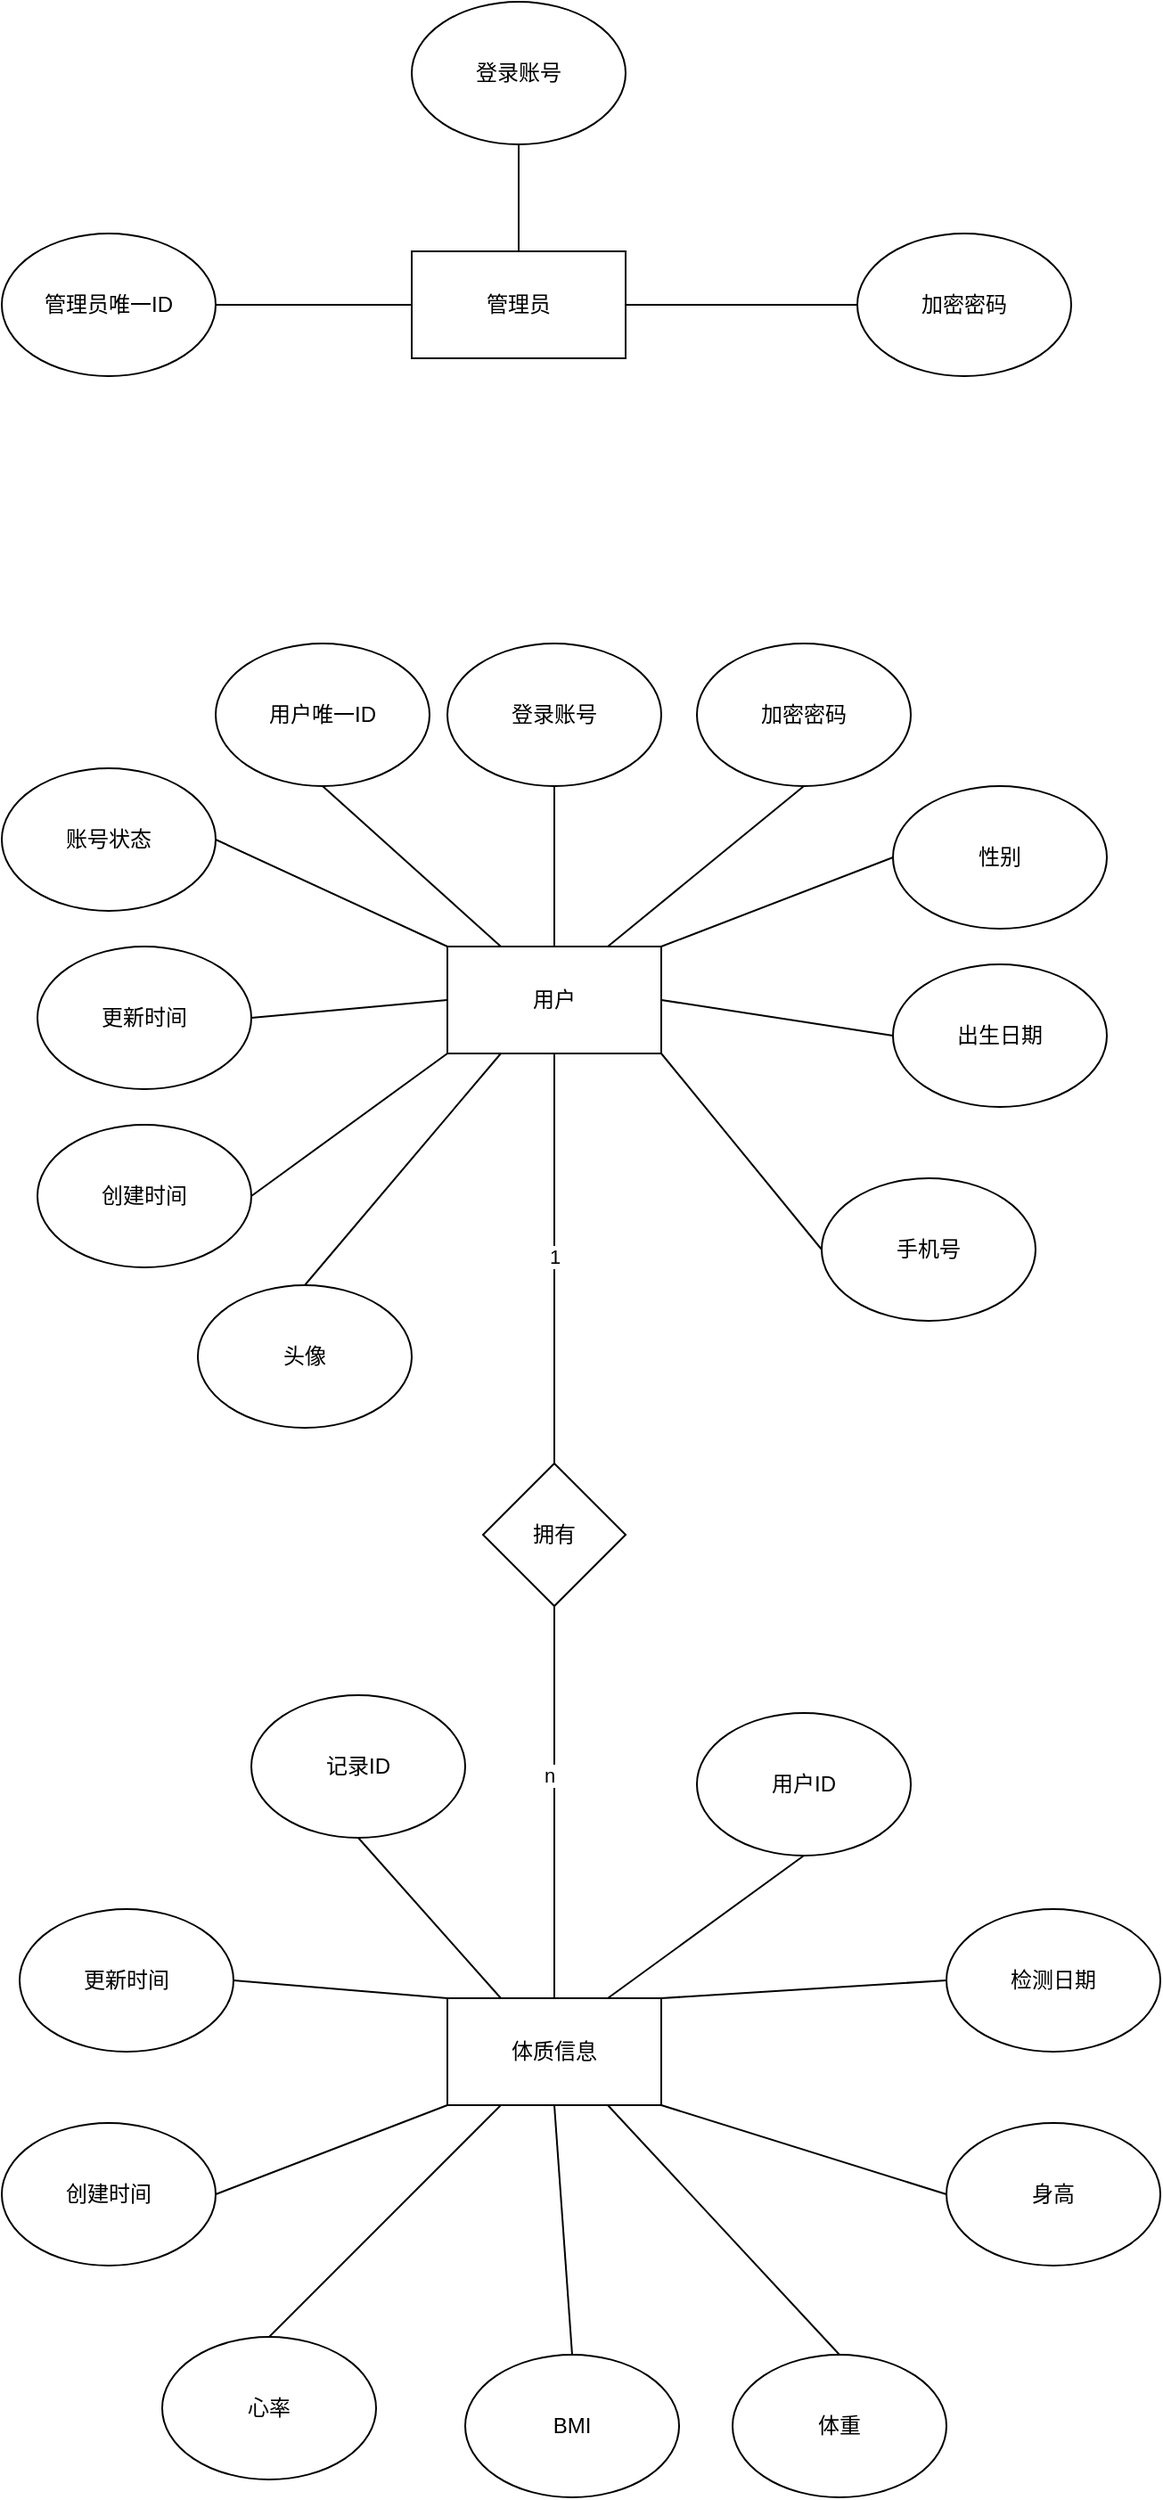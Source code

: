 <mxfile version="27.0.3">
  <diagram id="R2lEEEUBdFMjLlhIrx00" name="Page-1">
    <mxGraphModel dx="948" dy="580" grid="1" gridSize="10" guides="1" tooltips="1" connect="1" arrows="1" fold="1" page="1" pageScale="1" pageWidth="850" pageHeight="1100" math="0" shadow="0" extFonts="Permanent Marker^https://fonts.googleapis.com/css?family=Permanent+Marker">
      <root>
        <mxCell id="0" />
        <mxCell id="1" parent="0" />
        <mxCell id="flklW_hbpzhQS2hQIJ5l-1" value="管理员" style="rounded=0;whiteSpace=wrap;html=1;" vertex="1" parent="1">
          <mxGeometry x="310" y="190" width="120" height="60" as="geometry" />
        </mxCell>
        <mxCell id="flklW_hbpzhQS2hQIJ5l-2" value="管理员唯一ID" style="ellipse;whiteSpace=wrap;html=1;" vertex="1" parent="1">
          <mxGeometry x="80" y="180" width="120" height="80" as="geometry" />
        </mxCell>
        <mxCell id="flklW_hbpzhQS2hQIJ5l-3" value="登录账号" style="ellipse;whiteSpace=wrap;html=1;" vertex="1" parent="1">
          <mxGeometry x="310" y="50" width="120" height="80" as="geometry" />
        </mxCell>
        <mxCell id="flklW_hbpzhQS2hQIJ5l-4" value="加密密码" style="ellipse;whiteSpace=wrap;html=1;" vertex="1" parent="1">
          <mxGeometry x="560" y="180" width="120" height="80" as="geometry" />
        </mxCell>
        <mxCell id="flklW_hbpzhQS2hQIJ5l-5" value="用户" style="rounded=0;whiteSpace=wrap;html=1;" vertex="1" parent="1">
          <mxGeometry x="330" y="580" width="120" height="60" as="geometry" />
        </mxCell>
        <mxCell id="flklW_hbpzhQS2hQIJ5l-6" value="用户唯一ID" style="ellipse;whiteSpace=wrap;html=1;" vertex="1" parent="1">
          <mxGeometry x="200" y="410" width="120" height="80" as="geometry" />
        </mxCell>
        <mxCell id="flklW_hbpzhQS2hQIJ5l-7" value="登录账号" style="ellipse;whiteSpace=wrap;html=1;" vertex="1" parent="1">
          <mxGeometry x="330" y="410" width="120" height="80" as="geometry" />
        </mxCell>
        <mxCell id="flklW_hbpzhQS2hQIJ5l-8" value="加密密码" style="ellipse;whiteSpace=wrap;html=1;" vertex="1" parent="1">
          <mxGeometry x="470" y="410" width="120" height="80" as="geometry" />
        </mxCell>
        <mxCell id="flklW_hbpzhQS2hQIJ5l-9" value="性别" style="ellipse;whiteSpace=wrap;html=1;" vertex="1" parent="1">
          <mxGeometry x="580" y="490" width="120" height="80" as="geometry" />
        </mxCell>
        <mxCell id="flklW_hbpzhQS2hQIJ5l-10" value="出生日期" style="ellipse;whiteSpace=wrap;html=1;" vertex="1" parent="1">
          <mxGeometry x="580" y="590" width="120" height="80" as="geometry" />
        </mxCell>
        <mxCell id="flklW_hbpzhQS2hQIJ5l-11" value="手机号" style="ellipse;whiteSpace=wrap;html=1;" vertex="1" parent="1">
          <mxGeometry x="540" y="710" width="120" height="80" as="geometry" />
        </mxCell>
        <mxCell id="flklW_hbpzhQS2hQIJ5l-12" value="头像" style="ellipse;whiteSpace=wrap;html=1;" vertex="1" parent="1">
          <mxGeometry x="190" y="770" width="120" height="80" as="geometry" />
        </mxCell>
        <mxCell id="flklW_hbpzhQS2hQIJ5l-13" value="创建时间" style="ellipse;whiteSpace=wrap;html=1;" vertex="1" parent="1">
          <mxGeometry x="100" y="680" width="120" height="80" as="geometry" />
        </mxCell>
        <mxCell id="flklW_hbpzhQS2hQIJ5l-14" value="更新时间" style="ellipse;whiteSpace=wrap;html=1;" vertex="1" parent="1">
          <mxGeometry x="100" y="580" width="120" height="80" as="geometry" />
        </mxCell>
        <mxCell id="flklW_hbpzhQS2hQIJ5l-15" value="账号状态" style="ellipse;whiteSpace=wrap;html=1;" vertex="1" parent="1">
          <mxGeometry x="80" y="480" width="120" height="80" as="geometry" />
        </mxCell>
        <mxCell id="flklW_hbpzhQS2hQIJ5l-16" value="体质信息" style="rounded=0;whiteSpace=wrap;html=1;" vertex="1" parent="1">
          <mxGeometry x="330" y="1170" width="120" height="60" as="geometry" />
        </mxCell>
        <mxCell id="flklW_hbpzhQS2hQIJ5l-17" value="记录ID" style="ellipse;whiteSpace=wrap;html=1;" vertex="1" parent="1">
          <mxGeometry x="220" y="1000" width="120" height="80" as="geometry" />
        </mxCell>
        <mxCell id="flklW_hbpzhQS2hQIJ5l-18" value="用户ID" style="ellipse;whiteSpace=wrap;html=1;" vertex="1" parent="1">
          <mxGeometry x="470" y="1010" width="120" height="80" as="geometry" />
        </mxCell>
        <mxCell id="flklW_hbpzhQS2hQIJ5l-19" value="检测日期" style="ellipse;whiteSpace=wrap;html=1;" vertex="1" parent="1">
          <mxGeometry x="610" y="1120" width="120" height="80" as="geometry" />
        </mxCell>
        <mxCell id="flklW_hbpzhQS2hQIJ5l-20" value="身高" style="ellipse;whiteSpace=wrap;html=1;" vertex="1" parent="1">
          <mxGeometry x="610" y="1240" width="120" height="80" as="geometry" />
        </mxCell>
        <mxCell id="flklW_hbpzhQS2hQIJ5l-21" value="体重" style="ellipse;whiteSpace=wrap;html=1;" vertex="1" parent="1">
          <mxGeometry x="490" y="1370" width="120" height="80" as="geometry" />
        </mxCell>
        <mxCell id="flklW_hbpzhQS2hQIJ5l-22" value="BMI" style="ellipse;whiteSpace=wrap;html=1;" vertex="1" parent="1">
          <mxGeometry x="340" y="1370" width="120" height="80" as="geometry" />
        </mxCell>
        <mxCell id="flklW_hbpzhQS2hQIJ5l-23" value="心率" style="ellipse;whiteSpace=wrap;html=1;" vertex="1" parent="1">
          <mxGeometry x="170" y="1360" width="120" height="80" as="geometry" />
        </mxCell>
        <mxCell id="flklW_hbpzhQS2hQIJ5l-24" value="创建时间" style="ellipse;whiteSpace=wrap;html=1;" vertex="1" parent="1">
          <mxGeometry x="80" y="1240" width="120" height="80" as="geometry" />
        </mxCell>
        <mxCell id="flklW_hbpzhQS2hQIJ5l-25" value="更新时间" style="ellipse;whiteSpace=wrap;html=1;" vertex="1" parent="1">
          <mxGeometry x="90" y="1120" width="120" height="80" as="geometry" />
        </mxCell>
        <mxCell id="flklW_hbpzhQS2hQIJ5l-26" value="" style="endArrow=none;html=1;rounded=0;exitX=0.75;exitY=0;exitDx=0;exitDy=0;entryX=0.5;entryY=1;entryDx=0;entryDy=0;" edge="1" parent="1" source="flklW_hbpzhQS2hQIJ5l-16" target="flklW_hbpzhQS2hQIJ5l-18">
          <mxGeometry width="50" height="50" relative="1" as="geometry">
            <mxPoint x="410" y="1310" as="sourcePoint" />
            <mxPoint x="460" y="1260" as="targetPoint" />
          </mxGeometry>
        </mxCell>
        <mxCell id="flklW_hbpzhQS2hQIJ5l-27" value="" style="endArrow=none;html=1;rounded=0;exitX=1;exitY=0;exitDx=0;exitDy=0;entryX=0;entryY=0.5;entryDx=0;entryDy=0;" edge="1" parent="1" source="flklW_hbpzhQS2hQIJ5l-16" target="flklW_hbpzhQS2hQIJ5l-19">
          <mxGeometry width="50" height="50" relative="1" as="geometry">
            <mxPoint x="500" y="1300" as="sourcePoint" />
            <mxPoint x="550" y="1250" as="targetPoint" />
          </mxGeometry>
        </mxCell>
        <mxCell id="flklW_hbpzhQS2hQIJ5l-28" value="" style="endArrow=none;html=1;rounded=0;exitX=1;exitY=1;exitDx=0;exitDy=0;entryX=0;entryY=0.5;entryDx=0;entryDy=0;" edge="1" parent="1" source="flklW_hbpzhQS2hQIJ5l-16" target="flklW_hbpzhQS2hQIJ5l-20">
          <mxGeometry width="50" height="50" relative="1" as="geometry">
            <mxPoint x="500" y="1310" as="sourcePoint" />
            <mxPoint x="550" y="1260" as="targetPoint" />
          </mxGeometry>
        </mxCell>
        <mxCell id="flklW_hbpzhQS2hQIJ5l-29" value="" style="endArrow=none;html=1;rounded=0;exitX=0.75;exitY=1;exitDx=0;exitDy=0;entryX=0.5;entryY=0;entryDx=0;entryDy=0;" edge="1" parent="1" source="flklW_hbpzhQS2hQIJ5l-16" target="flklW_hbpzhQS2hQIJ5l-21">
          <mxGeometry width="50" height="50" relative="1" as="geometry">
            <mxPoint x="400" y="1370" as="sourcePoint" />
            <mxPoint x="450" y="1320" as="targetPoint" />
          </mxGeometry>
        </mxCell>
        <mxCell id="flklW_hbpzhQS2hQIJ5l-30" value="" style="endArrow=none;html=1;rounded=0;entryX=0.5;entryY=1;entryDx=0;entryDy=0;exitX=0.5;exitY=0;exitDx=0;exitDy=0;" edge="1" parent="1" source="flklW_hbpzhQS2hQIJ5l-22" target="flklW_hbpzhQS2hQIJ5l-16">
          <mxGeometry width="50" height="50" relative="1" as="geometry">
            <mxPoint x="340" y="1340" as="sourcePoint" />
            <mxPoint x="390" y="1290" as="targetPoint" />
          </mxGeometry>
        </mxCell>
        <mxCell id="flklW_hbpzhQS2hQIJ5l-31" value="" style="endArrow=none;html=1;rounded=0;entryX=0.25;entryY=1;entryDx=0;entryDy=0;exitX=0.5;exitY=0;exitDx=0;exitDy=0;" edge="1" parent="1" source="flklW_hbpzhQS2hQIJ5l-23" target="flklW_hbpzhQS2hQIJ5l-16">
          <mxGeometry width="50" height="50" relative="1" as="geometry">
            <mxPoint x="280" y="1320" as="sourcePoint" />
            <mxPoint x="330" y="1270" as="targetPoint" />
          </mxGeometry>
        </mxCell>
        <mxCell id="flklW_hbpzhQS2hQIJ5l-32" value="" style="endArrow=none;html=1;rounded=0;entryX=0;entryY=1;entryDx=0;entryDy=0;exitX=1;exitY=0.5;exitDx=0;exitDy=0;" edge="1" parent="1" source="flklW_hbpzhQS2hQIJ5l-24" target="flklW_hbpzhQS2hQIJ5l-16">
          <mxGeometry width="50" height="50" relative="1" as="geometry">
            <mxPoint x="240" y="1310" as="sourcePoint" />
            <mxPoint x="290" y="1260" as="targetPoint" />
          </mxGeometry>
        </mxCell>
        <mxCell id="flklW_hbpzhQS2hQIJ5l-33" value="" style="endArrow=none;html=1;rounded=0;entryX=0;entryY=0;entryDx=0;entryDy=0;exitX=1;exitY=0.5;exitDx=0;exitDy=0;" edge="1" parent="1" source="flklW_hbpzhQS2hQIJ5l-25" target="flklW_hbpzhQS2hQIJ5l-16">
          <mxGeometry width="50" height="50" relative="1" as="geometry">
            <mxPoint x="250" y="1190" as="sourcePoint" />
            <mxPoint x="300" y="1140" as="targetPoint" />
          </mxGeometry>
        </mxCell>
        <mxCell id="flklW_hbpzhQS2hQIJ5l-34" value="" style="endArrow=none;html=1;rounded=0;exitX=0.5;exitY=1;exitDx=0;exitDy=0;entryX=0.25;entryY=0;entryDx=0;entryDy=0;" edge="1" parent="1" source="flklW_hbpzhQS2hQIJ5l-17" target="flklW_hbpzhQS2hQIJ5l-16">
          <mxGeometry width="50" height="50" relative="1" as="geometry">
            <mxPoint x="330" y="1080" as="sourcePoint" />
            <mxPoint x="380" y="1030" as="targetPoint" />
          </mxGeometry>
        </mxCell>
        <mxCell id="flklW_hbpzhQS2hQIJ5l-35" value="" style="endArrow=none;html=1;rounded=0;exitX=0.5;exitY=0;exitDx=0;exitDy=0;entryX=0.5;entryY=1;entryDx=0;entryDy=0;" edge="1" parent="1" source="flklW_hbpzhQS2hQIJ5l-5" target="flklW_hbpzhQS2hQIJ5l-7">
          <mxGeometry width="50" height="50" relative="1" as="geometry">
            <mxPoint x="380" y="740" as="sourcePoint" />
            <mxPoint x="430" y="690" as="targetPoint" />
          </mxGeometry>
        </mxCell>
        <mxCell id="flklW_hbpzhQS2hQIJ5l-36" value="" style="endArrow=none;html=1;rounded=0;exitX=0.25;exitY=0;exitDx=0;exitDy=0;entryX=0.5;entryY=1;entryDx=0;entryDy=0;" edge="1" parent="1" source="flklW_hbpzhQS2hQIJ5l-5" target="flklW_hbpzhQS2hQIJ5l-6">
          <mxGeometry width="50" height="50" relative="1" as="geometry">
            <mxPoint x="300" y="560" as="sourcePoint" />
            <mxPoint x="350" y="510" as="targetPoint" />
          </mxGeometry>
        </mxCell>
        <mxCell id="flklW_hbpzhQS2hQIJ5l-37" value="" style="endArrow=none;html=1;rounded=0;entryX=0;entryY=0;entryDx=0;entryDy=0;exitX=1;exitY=0.5;exitDx=0;exitDy=0;" edge="1" parent="1" source="flklW_hbpzhQS2hQIJ5l-15" target="flklW_hbpzhQS2hQIJ5l-5">
          <mxGeometry width="50" height="50" relative="1" as="geometry">
            <mxPoint x="230" y="660" as="sourcePoint" />
            <mxPoint x="280" y="610" as="targetPoint" />
          </mxGeometry>
        </mxCell>
        <mxCell id="flklW_hbpzhQS2hQIJ5l-38" value="" style="endArrow=none;html=1;rounded=0;exitX=0.75;exitY=0;exitDx=0;exitDy=0;entryX=0.5;entryY=1;entryDx=0;entryDy=0;" edge="1" parent="1" source="flklW_hbpzhQS2hQIJ5l-5" target="flklW_hbpzhQS2hQIJ5l-8">
          <mxGeometry width="50" height="50" relative="1" as="geometry">
            <mxPoint x="470" y="620" as="sourcePoint" />
            <mxPoint x="520" y="570" as="targetPoint" />
          </mxGeometry>
        </mxCell>
        <mxCell id="flklW_hbpzhQS2hQIJ5l-39" value="" style="endArrow=none;html=1;rounded=0;exitX=1;exitY=0;exitDx=0;exitDy=0;entryX=0;entryY=0.5;entryDx=0;entryDy=0;" edge="1" parent="1" source="flklW_hbpzhQS2hQIJ5l-5" target="flklW_hbpzhQS2hQIJ5l-9">
          <mxGeometry width="50" height="50" relative="1" as="geometry">
            <mxPoint x="520" y="640" as="sourcePoint" />
            <mxPoint x="570" y="590" as="targetPoint" />
          </mxGeometry>
        </mxCell>
        <mxCell id="flklW_hbpzhQS2hQIJ5l-40" value="" style="endArrow=none;html=1;rounded=0;entryX=0;entryY=0.5;entryDx=0;entryDy=0;exitX=1;exitY=0.5;exitDx=0;exitDy=0;" edge="1" parent="1" source="flklW_hbpzhQS2hQIJ5l-14" target="flklW_hbpzhQS2hQIJ5l-5">
          <mxGeometry width="50" height="50" relative="1" as="geometry">
            <mxPoint x="250" y="690" as="sourcePoint" />
            <mxPoint x="300" y="640" as="targetPoint" />
          </mxGeometry>
        </mxCell>
        <mxCell id="flklW_hbpzhQS2hQIJ5l-41" value="" style="endArrow=none;html=1;rounded=0;exitX=1;exitY=0.5;exitDx=0;exitDy=0;entryX=0;entryY=0.5;entryDx=0;entryDy=0;" edge="1" parent="1" source="flklW_hbpzhQS2hQIJ5l-5" target="flklW_hbpzhQS2hQIJ5l-10">
          <mxGeometry width="50" height="50" relative="1" as="geometry">
            <mxPoint x="470" y="700" as="sourcePoint" />
            <mxPoint x="520" y="650" as="targetPoint" />
          </mxGeometry>
        </mxCell>
        <mxCell id="flklW_hbpzhQS2hQIJ5l-42" value="" style="endArrow=none;html=1;rounded=0;entryX=1;entryY=1;entryDx=0;entryDy=0;exitX=0;exitY=0.5;exitDx=0;exitDy=0;" edge="1" parent="1" source="flklW_hbpzhQS2hQIJ5l-11" target="flklW_hbpzhQS2hQIJ5l-5">
          <mxGeometry width="50" height="50" relative="1" as="geometry">
            <mxPoint x="390" y="770" as="sourcePoint" />
            <mxPoint x="440" y="720" as="targetPoint" />
          </mxGeometry>
        </mxCell>
        <mxCell id="flklW_hbpzhQS2hQIJ5l-43" value="" style="endArrow=none;html=1;rounded=0;entryX=0;entryY=1;entryDx=0;entryDy=0;exitX=1;exitY=0.5;exitDx=0;exitDy=0;" edge="1" parent="1" source="flklW_hbpzhQS2hQIJ5l-13" target="flklW_hbpzhQS2hQIJ5l-5">
          <mxGeometry width="50" height="50" relative="1" as="geometry">
            <mxPoint x="260" y="730" as="sourcePoint" />
            <mxPoint x="310" y="680" as="targetPoint" />
          </mxGeometry>
        </mxCell>
        <mxCell id="flklW_hbpzhQS2hQIJ5l-44" value="" style="endArrow=none;html=1;rounded=0;exitX=0.5;exitY=0;exitDx=0;exitDy=0;entryX=0.25;entryY=1;entryDx=0;entryDy=0;" edge="1" parent="1" source="flklW_hbpzhQS2hQIJ5l-12" target="flklW_hbpzhQS2hQIJ5l-5">
          <mxGeometry width="50" height="50" relative="1" as="geometry">
            <mxPoint x="290" y="780" as="sourcePoint" />
            <mxPoint x="340" y="730" as="targetPoint" />
          </mxGeometry>
        </mxCell>
        <mxCell id="flklW_hbpzhQS2hQIJ5l-45" value="拥有" style="rhombus;whiteSpace=wrap;html=1;" vertex="1" parent="1">
          <mxGeometry x="350" y="870" width="80" height="80" as="geometry" />
        </mxCell>
        <mxCell id="flklW_hbpzhQS2hQIJ5l-46" value="" style="endArrow=none;html=1;rounded=0;exitX=0.5;exitY=0;exitDx=0;exitDy=0;entryX=0.5;entryY=1;entryDx=0;entryDy=0;" edge="1" parent="1" source="flklW_hbpzhQS2hQIJ5l-45" target="flklW_hbpzhQS2hQIJ5l-5">
          <mxGeometry width="50" height="50" relative="1" as="geometry">
            <mxPoint x="350" y="820" as="sourcePoint" />
            <mxPoint x="400" y="770" as="targetPoint" />
          </mxGeometry>
        </mxCell>
        <mxCell id="flklW_hbpzhQS2hQIJ5l-48" value="1" style="edgeLabel;html=1;align=center;verticalAlign=middle;resizable=0;points=[];" vertex="1" connectable="0" parent="flklW_hbpzhQS2hQIJ5l-46">
          <mxGeometry x="0.009" relative="1" as="geometry">
            <mxPoint as="offset" />
          </mxGeometry>
        </mxCell>
        <mxCell id="flklW_hbpzhQS2hQIJ5l-47" value="" style="endArrow=none;html=1;rounded=0;entryX=0.5;entryY=1;entryDx=0;entryDy=0;exitX=0.5;exitY=0;exitDx=0;exitDy=0;" edge="1" parent="1" source="flklW_hbpzhQS2hQIJ5l-16" target="flklW_hbpzhQS2hQIJ5l-45">
          <mxGeometry width="50" height="50" relative="1" as="geometry">
            <mxPoint x="230" y="1010" as="sourcePoint" />
            <mxPoint x="280" y="960" as="targetPoint" />
          </mxGeometry>
        </mxCell>
        <mxCell id="flklW_hbpzhQS2hQIJ5l-50" value="n" style="edgeLabel;html=1;align=center;verticalAlign=middle;resizable=0;points=[];" vertex="1" connectable="0" parent="flklW_hbpzhQS2hQIJ5l-47">
          <mxGeometry x="0.136" y="3" relative="1" as="geometry">
            <mxPoint as="offset" />
          </mxGeometry>
        </mxCell>
        <mxCell id="flklW_hbpzhQS2hQIJ5l-51" value="" style="endArrow=none;html=1;rounded=0;entryX=0.5;entryY=1;entryDx=0;entryDy=0;exitX=0.5;exitY=0;exitDx=0;exitDy=0;" edge="1" parent="1" source="flklW_hbpzhQS2hQIJ5l-1" target="flklW_hbpzhQS2hQIJ5l-3">
          <mxGeometry width="50" height="50" relative="1" as="geometry">
            <mxPoint x="270" y="200" as="sourcePoint" />
            <mxPoint x="320" y="150" as="targetPoint" />
          </mxGeometry>
        </mxCell>
        <mxCell id="flklW_hbpzhQS2hQIJ5l-52" value="" style="endArrow=none;html=1;rounded=0;exitX=1;exitY=0.5;exitDx=0;exitDy=0;entryX=0;entryY=0.5;entryDx=0;entryDy=0;" edge="1" parent="1" source="flklW_hbpzhQS2hQIJ5l-2" target="flklW_hbpzhQS2hQIJ5l-1">
          <mxGeometry width="50" height="50" relative="1" as="geometry">
            <mxPoint x="190" y="180" as="sourcePoint" />
            <mxPoint x="240" y="130" as="targetPoint" />
          </mxGeometry>
        </mxCell>
        <mxCell id="flklW_hbpzhQS2hQIJ5l-53" value="" style="endArrow=none;html=1;rounded=0;exitX=1;exitY=0.5;exitDx=0;exitDy=0;entryX=0;entryY=0.5;entryDx=0;entryDy=0;" edge="1" parent="1" source="flklW_hbpzhQS2hQIJ5l-1" target="flklW_hbpzhQS2hQIJ5l-4">
          <mxGeometry width="50" height="50" relative="1" as="geometry">
            <mxPoint x="460" y="180" as="sourcePoint" />
            <mxPoint x="510" y="130" as="targetPoint" />
          </mxGeometry>
        </mxCell>
      </root>
    </mxGraphModel>
  </diagram>
</mxfile>
